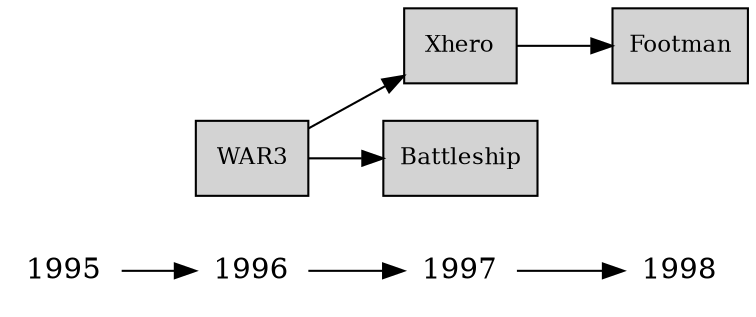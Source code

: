//timescale.dot
digraph timescale{
    //left->right方向
    rankdir = LR;
    {
        node[shape = plaintext];
        1995 -> 1996 -> 1997 -> 1998 ;
    }
    {
        node[shape = box, style = filled,fontsize=11];
        WAR3 -> Xhero -> Footman;
        WAR3 -> Battleship;
    }
    {rank = same; 1996; WAR3;}
    {rank = same; 1997; Xhero; Battleship;}
    {rank = same; 1998; Footman;}
    
}